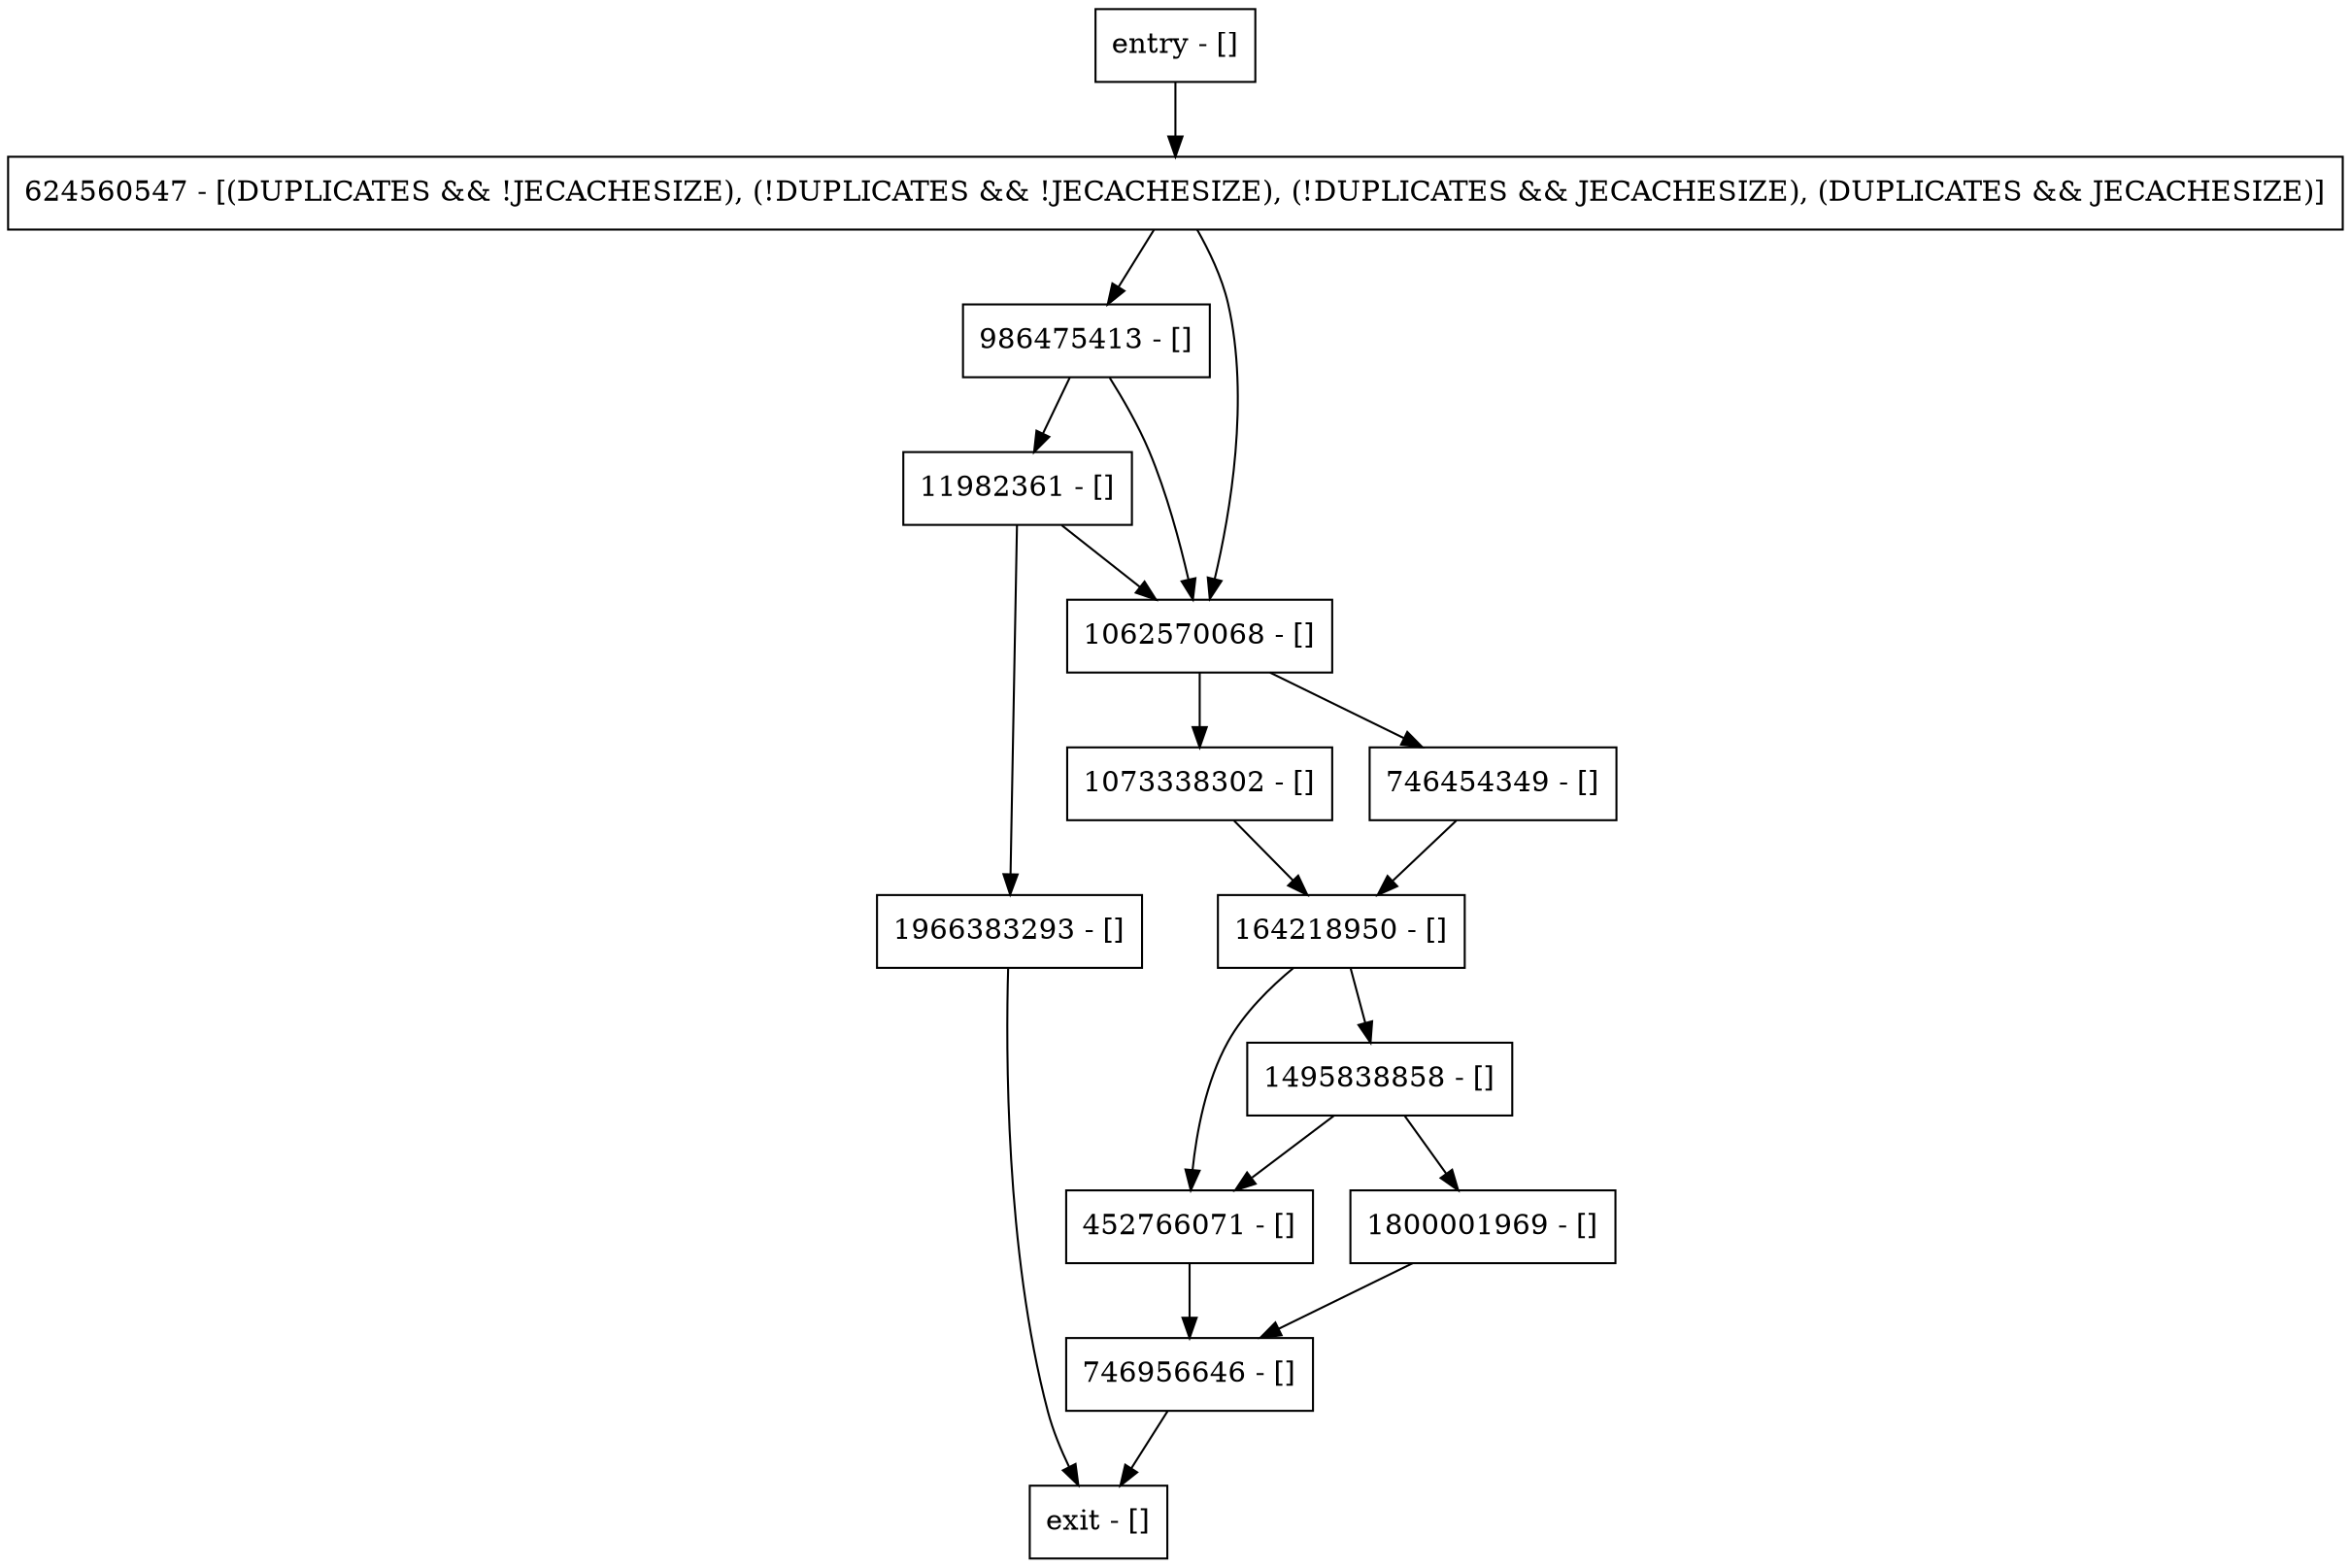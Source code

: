 digraph <init> {
node [shape=record];
11982361 [label="11982361 - []"];
1495838858 [label="1495838858 - []"];
1966383293 [label="1966383293 - []"];
1073338302 [label="1073338302 - []"];
452766071 [label="452766071 - []"];
624560547 [label="624560547 - [(DUPLICATES && !JECACHESIZE), (!DUPLICATES && !JECACHESIZE), (!DUPLICATES && JECACHESIZE), (DUPLICATES && JECACHESIZE)]"];
entry [label="entry - []"];
exit [label="exit - []"];
986475413 [label="986475413 - []"];
164218950 [label="164218950 - []"];
1062570068 [label="1062570068 - []"];
1800001969 [label="1800001969 - []"];
746454349 [label="746454349 - []"];
746956646 [label="746956646 - []"];
entry;
exit;
11982361 -> 1062570068;
11982361 -> 1966383293;
1495838858 -> 1800001969;
1495838858 -> 452766071;
1966383293 -> exit;
1073338302 -> 164218950;
452766071 -> 746956646;
624560547 -> 986475413;
624560547 -> 1062570068;
entry -> 624560547;
986475413 -> 11982361;
986475413 -> 1062570068;
164218950 -> 1495838858;
164218950 -> 452766071;
1062570068 -> 1073338302;
1062570068 -> 746454349;
1800001969 -> 746956646;
746454349 -> 164218950;
746956646 -> exit;
}
